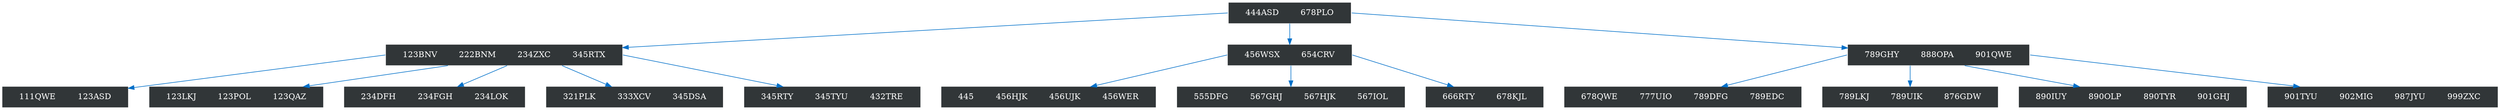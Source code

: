 digraph G {
	fontcolor=white;
	nodesep=0.5;
	splines=false
	node [shape=record width=1.2 style=filled fillcolor="#313638"fontcolor=white color=transparent]; 
	edge [fontcolor=white color="#0070C9"];
	n30 [label="<f0>|444ASD |<f1>|678PLO|<f2>"];
	n30:f0 -> n31;
	n31 [label="<f0>|123BNV |<f1>|222BNM |<f2>|234ZXC |<f3>|345RTX|<f4>"];
	n31:f0 -> n32;
	n32 [label="<f0>|111QWE |<f1>|123ASD|<f2>"];
	n31:f1 -> n33;
	n33 [label="<f0>|123LKJ |<f1>|123POL |<f2>|123QAZ|<f3>"];
	n31:f2 -> n34;
	n34 [label="<f0>|234DFH |<f1>|234FGH |<f2>|234LOK|<f3>"];
	n31:f3 -> n35;
	n35 [label="<f0>|321PLK |<f1>|333XCV |<f2>|345DSA|<f3>"];
	n31:f4 -> n36;
	n36 [label="<f0>|345RTY |<f1>|345TYU |<f2>|432TRE|<f3>"];
	n30:f1 -> n37;
	n37 [label="<f0>|456WSX |<f1>|654CRV|<f2>"];
	n37:f0 -> n38;
	n38 [label="<f0>|445 |<f1>|456HJK |<f2>|456UJK |<f3>|456WER|<f4>"];
	n37:f1 -> n39;
	n39 [label="<f0>|555DFG |<f1>|567GHJ |<f2>|567HJK |<f3>|567IOL|<f4>"];
	n37:f2 -> n40;
	n40 [label="<f0>|666RTY |<f1>|678KJL|<f2>"];
	n30:f2 -> n41;
	n41 [label="<f0>|789GHY |<f1>|888OPA |<f2>|901QWE|<f3>"];
	n41:f0 -> n42;
	n42 [label="<f0>|678QWE |<f1>|777UIO |<f2>|789DFG |<f3>|789EDC|<f4>"];
	n41:f1 -> n43;
	n43 [label="<f0>|789LKJ |<f1>|789UIK |<f2>|876GDW|<f3>"];
	n41:f2 -> n44;
	n44 [label="<f0>|890IUY |<f1>|890OLP |<f2>|890TYR |<f3>|901GHJ|<f4>"];
	n41:f3 -> n45;
	n45 [label="<f0>|901TYU |<f1>|902MIG |<f2>|987JYU |<f3>|999ZXC|<f4>"];
	
}